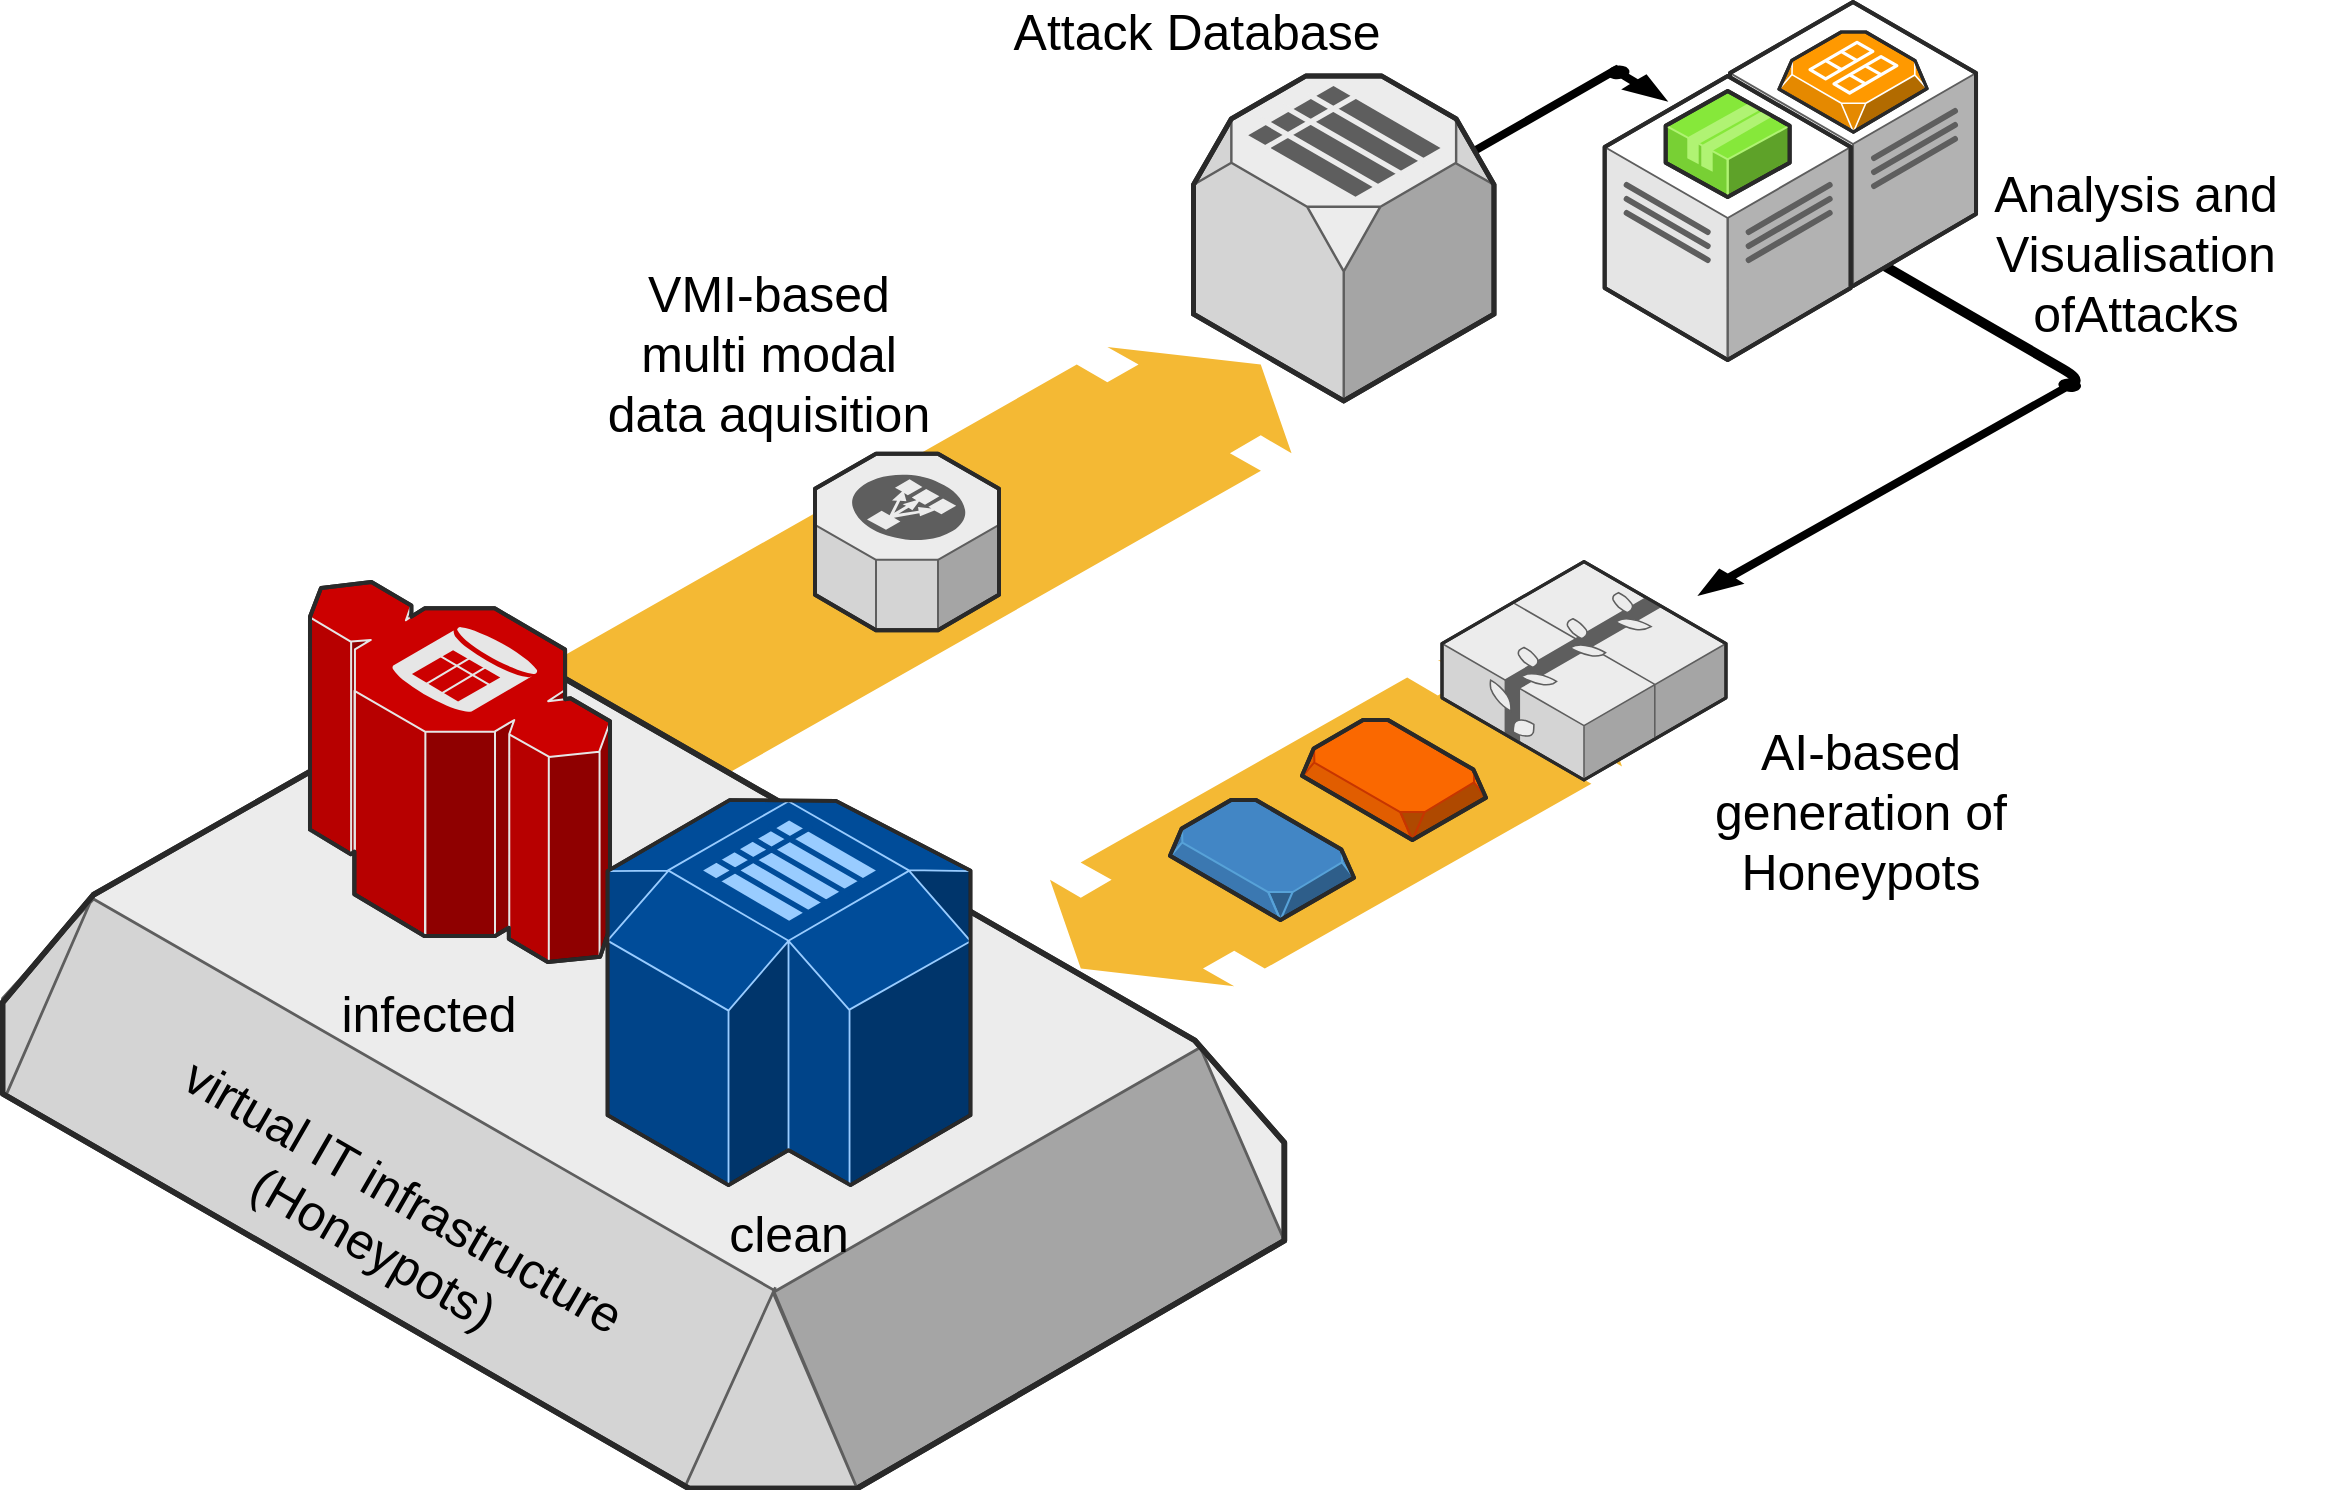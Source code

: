 <mxfile version="24.3.0" type="github">
  <diagram name="Page-1" id="aaaa8250-4180-3840-79b5-4cada1eebb92">
    <mxGraphModel dx="2837" dy="256" grid="1" gridSize="10" guides="1" tooltips="1" connect="1" arrows="1" fold="1" page="1" pageScale="1" pageWidth="1169" pageHeight="827" background="#ffffff" math="0" shadow="0">
      <root>
        <mxCell id="0" />
        <mxCell id="1" parent="0" />
        <mxCell id="1a8abee3a6cfdf20-28" value="" style="verticalLabelPosition=bottom;html=1;verticalAlign=top;strokeWidth=1;dashed=0;shape=mxgraph.aws3d.flatDoubleEdge;fillColor=#000000;aspect=fixed;rounded=1;shadow=0;comic=0;fontFamily=Verdana;fontSize=12;flipV=1;" parent="1" vertex="1">
          <mxGeometry x="-919" y="1000.47" width="400.78" height="228.58" as="geometry" />
        </mxCell>
        <mxCell id="tmzO1CdAGLsmdSGwzzM9-1" value="" style="verticalLabelPosition=bottom;html=1;verticalAlign=top;strokeWidth=0.2;align=center;outlineConnect=0;dashed=0;outlineConnect=0;shape=mxgraph.aws3d.ebs;fillColor=#ECECEC;strokeColor=#5E5E5E;aspect=fixed;" parent="1" vertex="1">
          <mxGeometry x="-1163" y="1153" width="640.93" height="418" as="geometry" />
        </mxCell>
        <mxCell id="-F3_4x9cVbjMuy-jx1N_-7" value="" style="verticalLabelPosition=bottom;html=1;verticalAlign=top;strokeWidth=1;align=center;outlineConnect=0;dashed=0;outlineConnect=0;shape=mxgraph.aws3d.arrowlessNE;fillColor=#000000;aspect=fixed;" parent="1" vertex="1">
          <mxGeometry x="-489" y="860" width="136.33" height="77.66" as="geometry" />
        </mxCell>
        <mxCell id="u29jVKB9JEKZ9es68pJd-8" value="" style="verticalLabelPosition=bottom;html=1;verticalAlign=top;strokeWidth=1;dashed=0;shape=mxgraph.aws3d.flatDoubleEdge;fillColor=#000000;aspect=fixed;rounded=1;shadow=0;comic=0;fontFamily=Verdana;fontSize=12;flipV=1;" parent="1" vertex="1">
          <mxGeometry x="-639" y="1157" width="286" height="163.11" as="geometry" />
        </mxCell>
        <mxCell id="1a8abee3a6cfdf20-12" value="" style="verticalLabelPosition=bottom;html=1;verticalAlign=top;strokeWidth=1;dashed=0;shape=mxgraph.aws3d.redshift;fillColor=#CC0000;strokeColor=#E6E6E6;aspect=fixed;rounded=1;shadow=0;comic=0;fontSize=12" parent="1" vertex="1">
          <mxGeometry x="-1009" y="1118" width="150" height="190" as="geometry" />
        </mxCell>
        <mxCell id="1a8abee3a6cfdf20-19" value="" style="verticalLabelPosition=bottom;html=1;verticalAlign=top;strokeWidth=1;dashed=0;shape=mxgraph.aws3d.elasticBeanstalk;fillColor=#ECECEC;strokeColor=#5E5E5E;aspect=fixed;rounded=1;shadow=0;comic=0;fontSize=12" parent="1" vertex="1">
          <mxGeometry x="-443" y="1107.77" width="142" height="109.23" as="geometry" />
        </mxCell>
        <mxCell id="1a8abee3a6cfdf20-20" value="" style="verticalLabelPosition=bottom;html=1;verticalAlign=top;strokeWidth=1;dashed=0;shape=mxgraph.aws3d.simpleDb2;fillColor=#004C99;strokeColor=#99CCFF;aspect=fixed;rounded=1;shadow=0;comic=0;fontSize=12" parent="1" vertex="1">
          <mxGeometry x="-860.24" y="1227" width="181.5" height="192.6" as="geometry" />
        </mxCell>
        <mxCell id="1a8abee3a6cfdf20-33" value="" style="verticalLabelPosition=bottom;html=1;verticalAlign=top;strokeWidth=1;dashed=0;shape=mxgraph.aws3d.arrowSE;fillColor=#000000;aspect=fixed;rounded=1;shadow=0;comic=0;fontFamily=Verdana;fontSize=12;" parent="1" vertex="1">
          <mxGeometry x="-360" y="860.61" width="28.84" height="16.39" as="geometry" />
        </mxCell>
        <mxCell id="d5ac148becb70bc-2" value="" style="verticalLabelPosition=bottom;html=1;verticalAlign=top;strokeWidth=1;dashed=0;shape=mxgraph.aws3d.snapshot;fillColor=#fa6800;strokeColor=#C73500;aspect=fixed;rounded=1;shadow=0;comic=0;fontFamily=Verdana;fontSize=12;fontColor=#ffffff;" parent="1" vertex="1">
          <mxGeometry x="-513" y="1187" width="92" height="60" as="geometry" />
        </mxCell>
        <mxCell id="cvdKcdVyo_OFGwRcn6Q0-1" value="virtual IT infrastructure&lt;br&gt;(Honeypots)" style="text;html=1;strokeColor=none;fillColor=none;align=center;verticalAlign=middle;whiteSpace=wrap;rounded=0;fontSize=25;rotation=30;" parent="1" vertex="1">
          <mxGeometry x="-1149" y="1392" width="360" height="90" as="geometry" />
        </mxCell>
        <mxCell id="cvdKcdVyo_OFGwRcn6Q0-3" value="infected" style="text;html=1;strokeColor=none;fillColor=none;align=center;verticalAlign=middle;whiteSpace=wrap;rounded=0;fontSize=25;" parent="1" vertex="1">
          <mxGeometry x="-1079" y="1318" width="258.5" height="30" as="geometry" />
        </mxCell>
        <mxCell id="cvdKcdVyo_OFGwRcn6Q0-4" value="clean" style="text;html=1;strokeColor=none;fillColor=none;align=center;verticalAlign=middle;whiteSpace=wrap;rounded=0;fontSize=25;" parent="1" vertex="1">
          <mxGeometry x="-898.74" y="1428" width="258.5" height="30" as="geometry" />
        </mxCell>
        <mxCell id="cvdKcdVyo_OFGwRcn6Q0-6" value="&lt;div&gt;VMI-based&lt;/div&gt;&lt;div&gt;multi modal&lt;/div&gt;&lt;div&gt;data aquisition&lt;br&gt;&lt;/div&gt;" style="text;html=1;strokeColor=none;fillColor=none;align=center;verticalAlign=middle;whiteSpace=wrap;rounded=0;fontSize=25;" parent="1" vertex="1">
          <mxGeometry x="-909" y="988" width="258.5" height="30" as="geometry" />
        </mxCell>
        <mxCell id="cvdKcdVyo_OFGwRcn6Q0-10" value="&lt;div&gt;Analysis and&lt;/div&gt;&lt;div&gt;Visualisation&lt;br&gt;ofAttacks&lt;br&gt;&lt;/div&gt;" style="text;html=1;strokeColor=none;fillColor=none;align=center;verticalAlign=middle;whiteSpace=wrap;rounded=0;fontSize=25;" parent="1" vertex="1">
          <mxGeometry x="-192" y="937.66" width="192" height="30" as="geometry" />
        </mxCell>
        <mxCell id="cvdKcdVyo_OFGwRcn6Q0-14" value="" style="verticalLabelPosition=bottom;html=1;verticalAlign=top;strokeWidth=1;dashed=0;shape=mxgraph.aws3d.arrowSW;fillColor=#000000;aspect=fixed;rounded=1;shadow=0;comic=0;fontFamily=Verdana;fontSize=12" parent="1" vertex="1">
          <mxGeometry x="-314" y="1017" width="189.96" height="107.15" as="geometry" />
        </mxCell>
        <mxCell id="cvdKcdVyo_OFGwRcn6Q0-15" value="&lt;div&gt;&lt;br&gt;&lt;/div&gt;&lt;div&gt;AI-based&lt;/div&gt;&lt;div&gt;generation of&lt;/div&gt;&lt;div&gt;Honeypots&lt;br&gt;&lt;/div&gt;" style="text;html=1;strokeColor=none;fillColor=none;align=center;verticalAlign=middle;whiteSpace=wrap;rounded=0;fontSize=25;" parent="1" vertex="1">
          <mxGeometry x="-363.4" y="1202" width="258.5" height="30" as="geometry" />
        </mxCell>
        <mxCell id="u29jVKB9JEKZ9es68pJd-7" value="" style="edgeStyle=isometricEdgeStyle;endArrow=none;html=1;labelBackgroundColor=none;strokeWidth=5;fontFamily=Verdana;fontSize=12;entryX=0.761;entryY=0.549;entryDx=0;entryDy=0;entryPerimeter=0;" parent="1" target="1a8abee3a6cfdf20-22" edge="1">
          <mxGeometry width="50" height="100" relative="1" as="geometry">
            <mxPoint x="-130" y="1020" as="sourcePoint" />
            <mxPoint x="-628.032" y="1001.992" as="targetPoint" />
            <Array as="points">
              <mxPoint x="-175" y="987" />
            </Array>
          </mxGeometry>
        </mxCell>
        <mxCell id="u29jVKB9JEKZ9es68pJd-9" value="" style="verticalLabelPosition=bottom;html=1;verticalAlign=top;strokeWidth=1;dashed=0;shape=mxgraph.aws3d.snapshot;fillColor=#4286c5;strokeColor=#57A2D8;aspect=fixed;rounded=1;shadow=0;comic=0;fontFamily=Verdana;fontSize=12" parent="1" vertex="1">
          <mxGeometry x="-579" y="1227" width="92" height="60" as="geometry" />
        </mxCell>
        <mxCell id="-F3_4x9cVbjMuy-jx1N_-1" value="" style="verticalLabelPosition=bottom;html=1;verticalAlign=top;strokeWidth=1;align=center;outlineConnect=0;dashed=0;outlineConnect=0;shape=mxgraph.aws3d.simpleDb;fillColor=#ECECEC;strokeColor=#5E5E5E;aspect=fixed;" parent="1" vertex="1">
          <mxGeometry x="-567.25" y="865" width="150.25" height="162.47" as="geometry" />
        </mxCell>
        <mxCell id="-F3_4x9cVbjMuy-jx1N_-3" value="" style="verticalLabelPosition=bottom;html=1;verticalAlign=top;strokeWidth=1;dashed=0;shape=mxgraph.aws3d.dataCenter;fillColor=#ffffff;strokeColor=#5E5E5E;aspect=fixed;rounded=1;shadow=0;comic=0;fontSize=12" parent="1" vertex="1">
          <mxGeometry x="-298.99" y="828" width="123" height="142" as="geometry" />
        </mxCell>
        <mxCell id="-F3_4x9cVbjMuy-jx1N_-4" value="" style="verticalLabelPosition=bottom;html=1;verticalAlign=top;strokeWidth=1;align=center;outlineConnect=0;dashed=0;outlineConnect=0;shape=mxgraph.aws3d.ami2;aspect=fixed;fillColor=#FF9900;strokeColor=#ffffff;" parent="1" vertex="1">
          <mxGeometry x="-274.49" y="843" width="74" height="50" as="geometry" />
        </mxCell>
        <mxCell id="1a8abee3a6cfdf20-22" value="" style="verticalLabelPosition=bottom;html=1;verticalAlign=top;strokeWidth=1;dashed=0;shape=mxgraph.aws3d.dataCenter;fillColor=#ffffff;strokeColor=#5E5E5E;aspect=fixed;rounded=1;shadow=0;comic=0;fontSize=12" parent="1" vertex="1">
          <mxGeometry x="-361.66" y="865" width="123" height="142" as="geometry" />
        </mxCell>
        <mxCell id="1a8abee3a6cfdf20-23" value="" style="verticalLabelPosition=bottom;html=1;verticalAlign=top;strokeWidth=1;dashed=0;shape=mxgraph.aws3d.application2;fillColor=#86E83A;strokeColor=#B0F373;aspect=fixed;rounded=1;shadow=0;comic=0;fontSize=12" parent="1" vertex="1">
          <mxGeometry x="-331.16" y="872.5" width="62" height="53" as="geometry" />
        </mxCell>
        <mxCell id="-F3_4x9cVbjMuy-jx1N_-5" value="Attack Database" style="text;html=1;strokeColor=none;fillColor=none;align=center;verticalAlign=middle;whiteSpace=wrap;rounded=0;fontSize=25;" parent="1" vertex="1">
          <mxGeometry x="-756.5" y="827" width="380.5" height="30" as="geometry" />
        </mxCell>
        <mxCell id="1a8abee3a6cfdf20-6" value="" style="verticalLabelPosition=bottom;html=1;verticalAlign=top;strokeWidth=1;dashed=0;shape=mxgraph.aws3d.elasticLoadBalancing;fillColor=#ECECEC;strokeColor=#5E5E5E;aspect=fixed;rounded=1;shadow=0;comic=0;fontSize=12;" parent="1" vertex="1">
          <mxGeometry x="-756.5" y="1053.92" width="92" height="88.17" as="geometry" />
        </mxCell>
      </root>
    </mxGraphModel>
  </diagram>
</mxfile>
